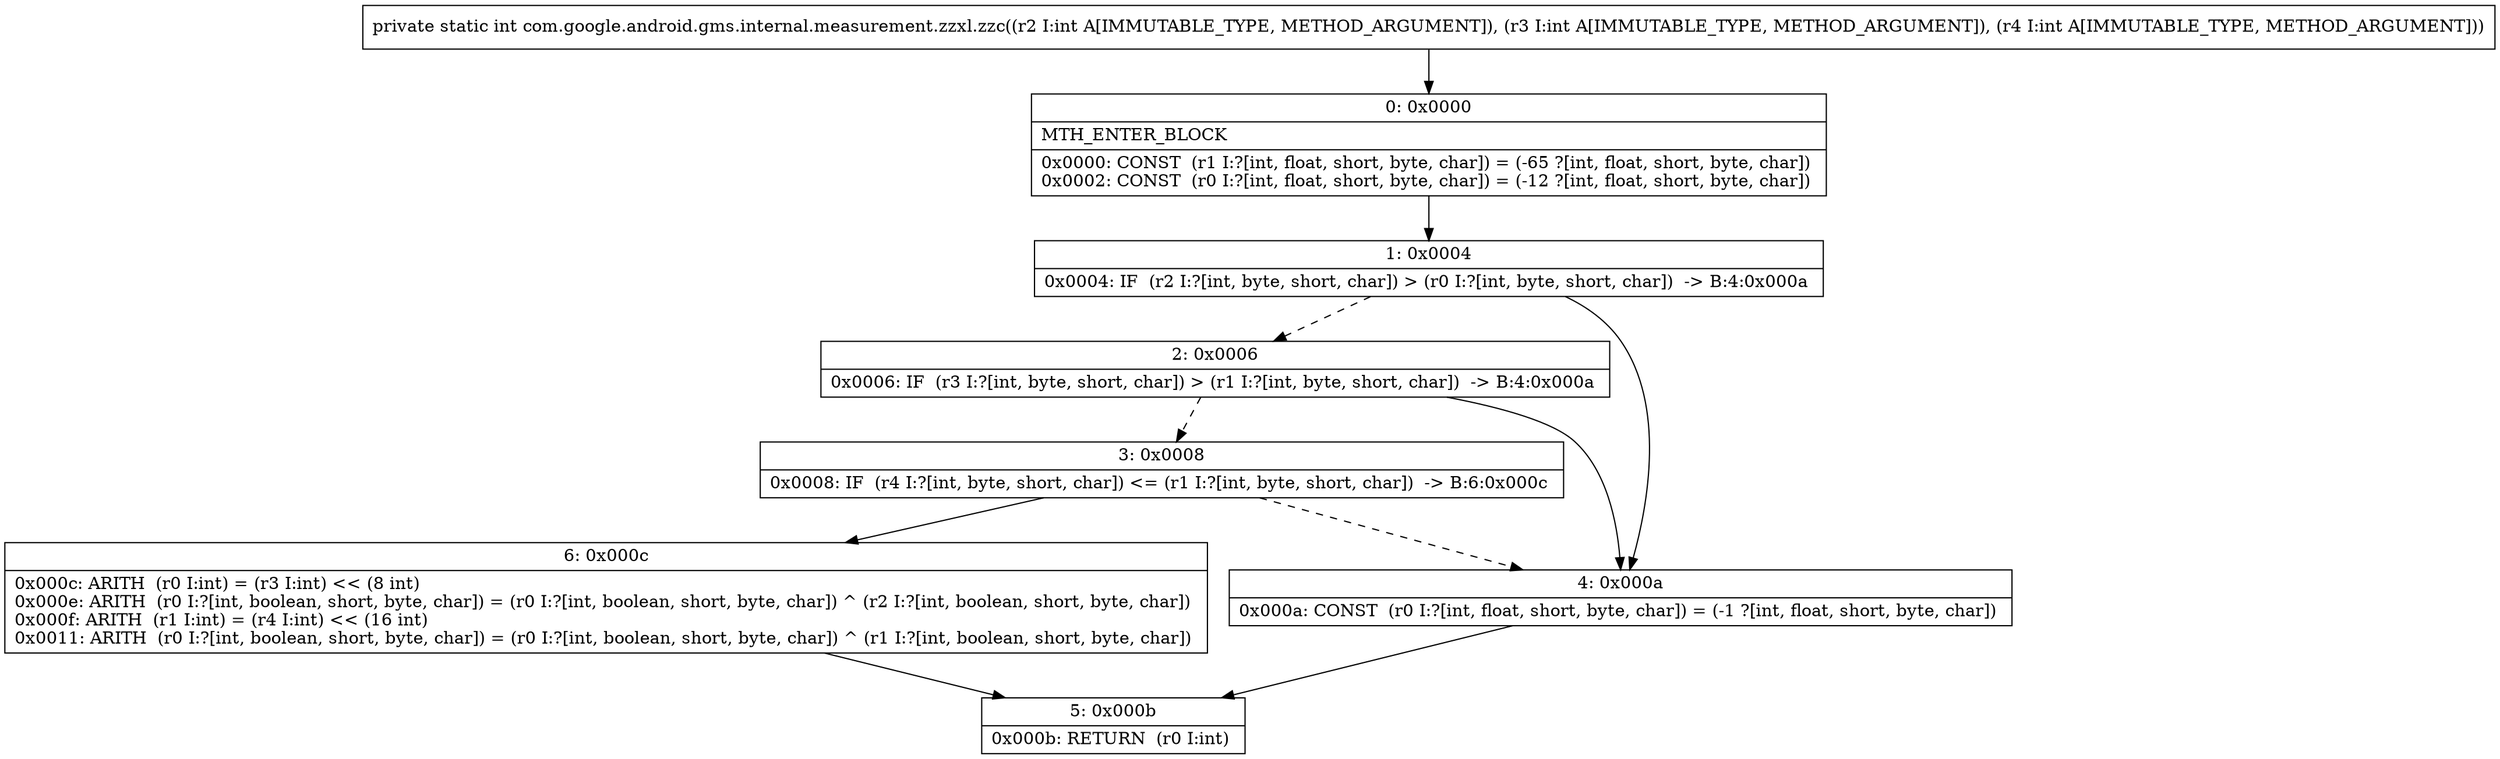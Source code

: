 digraph "CFG forcom.google.android.gms.internal.measurement.zzxl.zzc(III)I" {
Node_0 [shape=record,label="{0\:\ 0x0000|MTH_ENTER_BLOCK\l|0x0000: CONST  (r1 I:?[int, float, short, byte, char]) = (\-65 ?[int, float, short, byte, char]) \l0x0002: CONST  (r0 I:?[int, float, short, byte, char]) = (\-12 ?[int, float, short, byte, char]) \l}"];
Node_1 [shape=record,label="{1\:\ 0x0004|0x0004: IF  (r2 I:?[int, byte, short, char]) \> (r0 I:?[int, byte, short, char])  \-\> B:4:0x000a \l}"];
Node_2 [shape=record,label="{2\:\ 0x0006|0x0006: IF  (r3 I:?[int, byte, short, char]) \> (r1 I:?[int, byte, short, char])  \-\> B:4:0x000a \l}"];
Node_3 [shape=record,label="{3\:\ 0x0008|0x0008: IF  (r4 I:?[int, byte, short, char]) \<= (r1 I:?[int, byte, short, char])  \-\> B:6:0x000c \l}"];
Node_4 [shape=record,label="{4\:\ 0x000a|0x000a: CONST  (r0 I:?[int, float, short, byte, char]) = (\-1 ?[int, float, short, byte, char]) \l}"];
Node_5 [shape=record,label="{5\:\ 0x000b|0x000b: RETURN  (r0 I:int) \l}"];
Node_6 [shape=record,label="{6\:\ 0x000c|0x000c: ARITH  (r0 I:int) = (r3 I:int) \<\< (8 int) \l0x000e: ARITH  (r0 I:?[int, boolean, short, byte, char]) = (r0 I:?[int, boolean, short, byte, char]) ^ (r2 I:?[int, boolean, short, byte, char]) \l0x000f: ARITH  (r1 I:int) = (r4 I:int) \<\< (16 int) \l0x0011: ARITH  (r0 I:?[int, boolean, short, byte, char]) = (r0 I:?[int, boolean, short, byte, char]) ^ (r1 I:?[int, boolean, short, byte, char]) \l}"];
MethodNode[shape=record,label="{private static int com.google.android.gms.internal.measurement.zzxl.zzc((r2 I:int A[IMMUTABLE_TYPE, METHOD_ARGUMENT]), (r3 I:int A[IMMUTABLE_TYPE, METHOD_ARGUMENT]), (r4 I:int A[IMMUTABLE_TYPE, METHOD_ARGUMENT])) }"];
MethodNode -> Node_0;
Node_0 -> Node_1;
Node_1 -> Node_2[style=dashed];
Node_1 -> Node_4;
Node_2 -> Node_3[style=dashed];
Node_2 -> Node_4;
Node_3 -> Node_4[style=dashed];
Node_3 -> Node_6;
Node_4 -> Node_5;
Node_6 -> Node_5;
}

